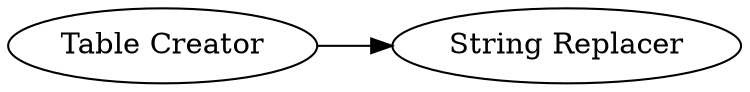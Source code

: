 digraph {
	"130285810783475821_2" [label="String Replacer"]
	"130285810783475821_1" [label="Table Creator"]
	"130285810783475821_1" -> "130285810783475821_2"
	rankdir=LR
}
